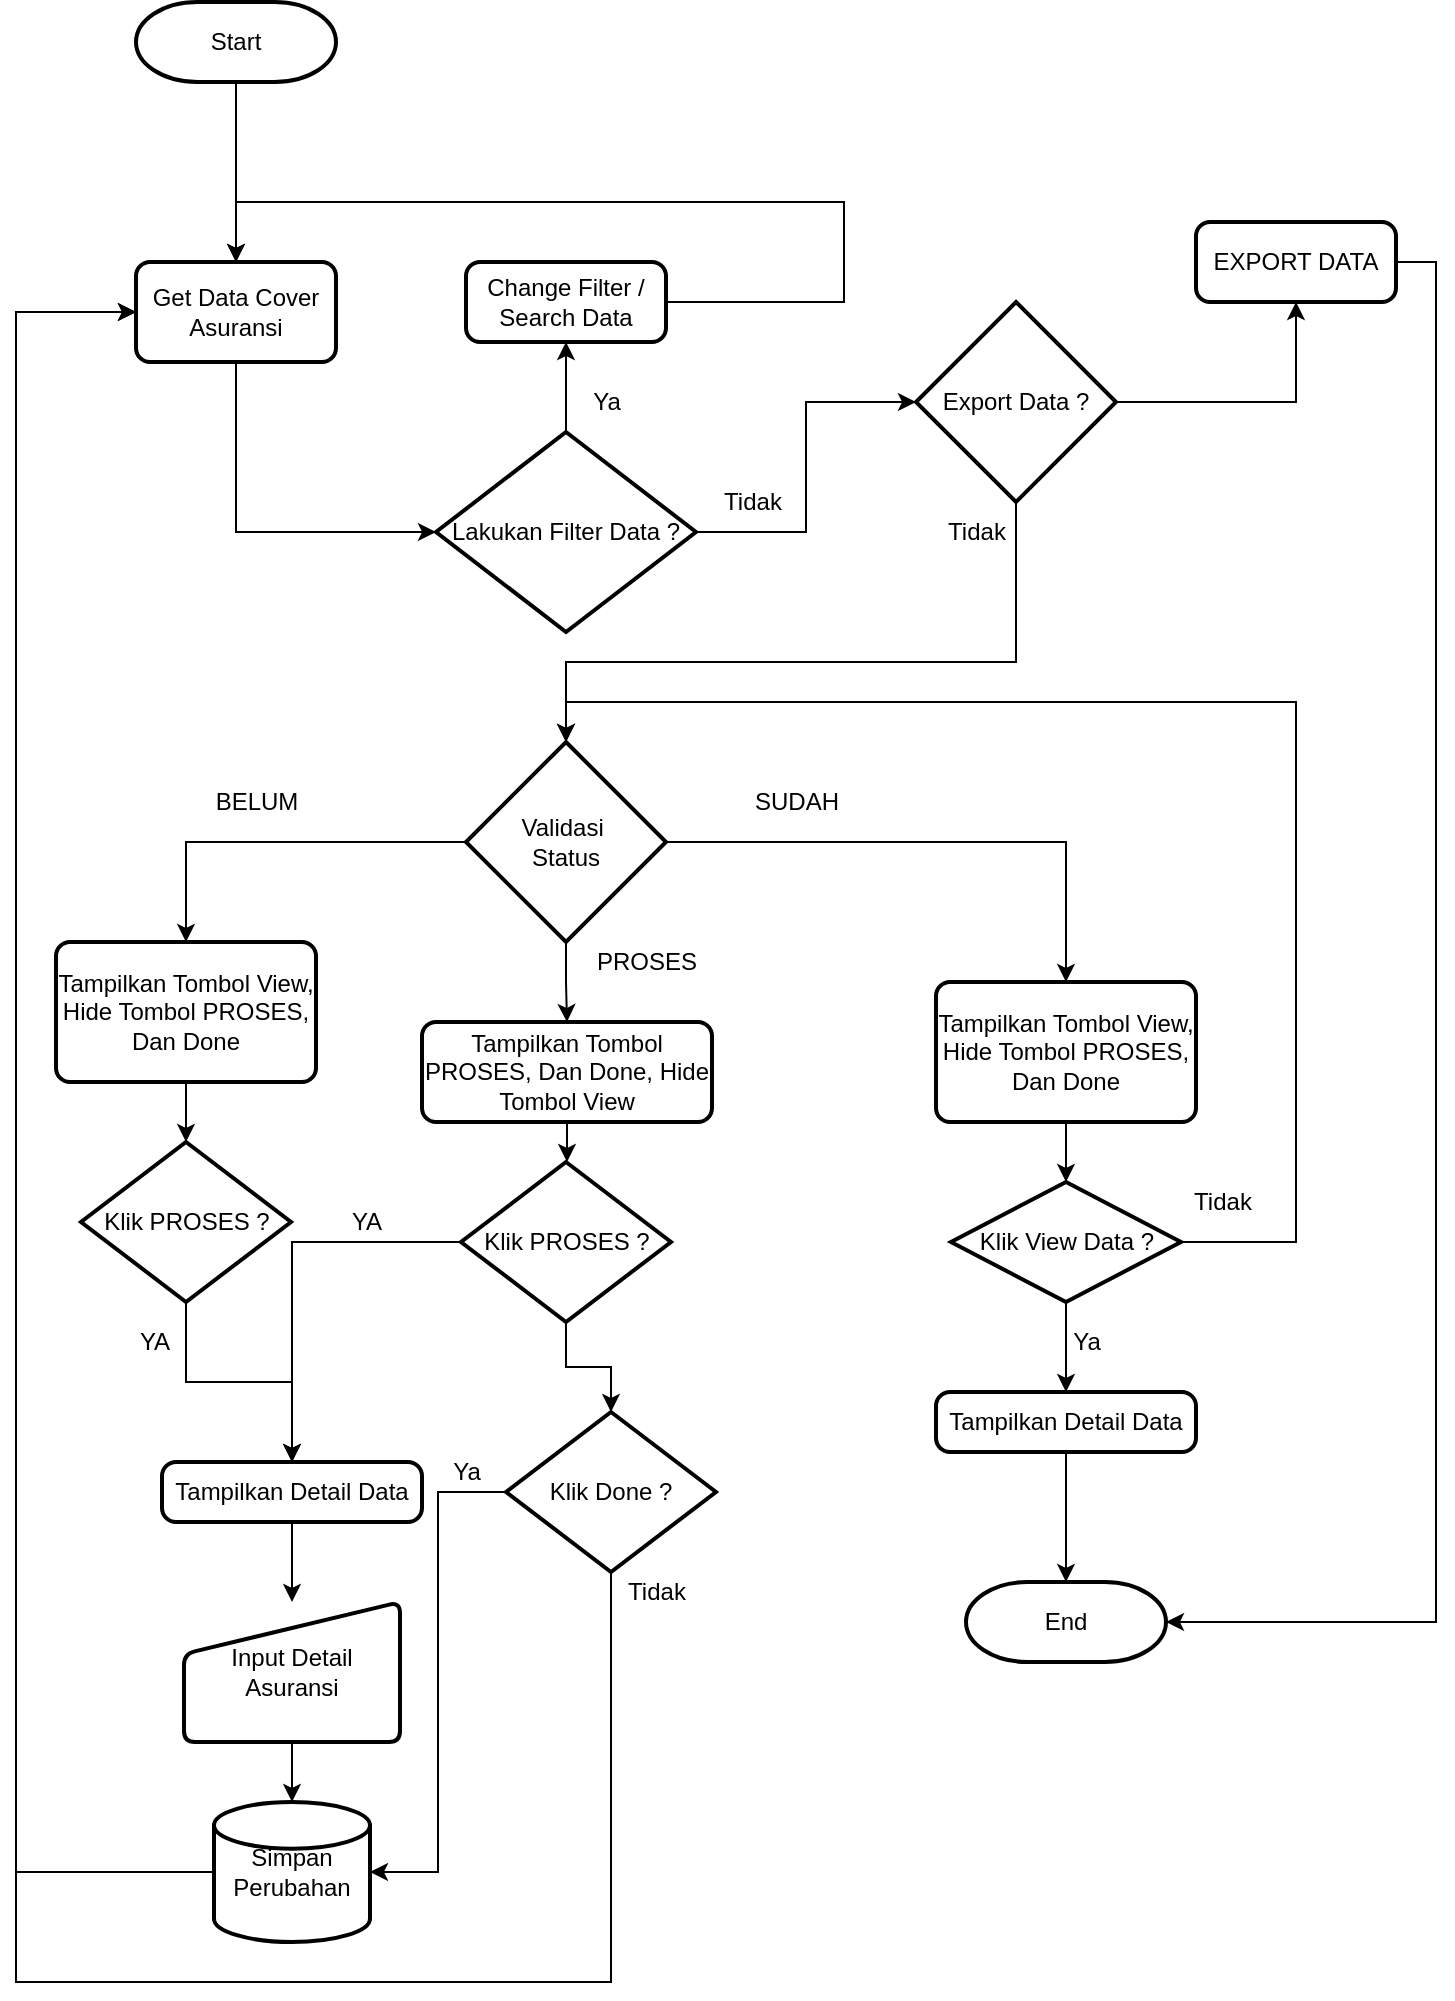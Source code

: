 <mxfile version="14.9.7" type="device"><diagram id="bJZj3lhPGM7Jx9htfkFQ" name="Page-1"><mxGraphModel dx="1021" dy="612" grid="1" gridSize="10" guides="1" tooltips="1" connect="1" arrows="1" fold="1" page="1" pageScale="1" pageWidth="850" pageHeight="1100" math="0" shadow="0"><root><mxCell id="0"/><mxCell id="1" parent="0"/><mxCell id="nfakY2GIssJ1wdCLR4zc-5" value="" style="edgeStyle=orthogonalEdgeStyle;rounded=0;orthogonalLoop=1;jettySize=auto;html=1;" edge="1" parent="1" source="nfakY2GIssJ1wdCLR4zc-1" target="nfakY2GIssJ1wdCLR4zc-3"><mxGeometry relative="1" as="geometry"/></mxCell><mxCell id="nfakY2GIssJ1wdCLR4zc-1" value="Start" style="strokeWidth=2;html=1;shape=mxgraph.flowchart.terminator;whiteSpace=wrap;" vertex="1" parent="1"><mxGeometry x="100" y="60" width="100" height="40" as="geometry"/></mxCell><mxCell id="nfakY2GIssJ1wdCLR4zc-2" value="End" style="strokeWidth=2;html=1;shape=mxgraph.flowchart.terminator;whiteSpace=wrap;" vertex="1" parent="1"><mxGeometry x="515" y="850" width="100" height="40" as="geometry"/></mxCell><mxCell id="nfakY2GIssJ1wdCLR4zc-15" style="edgeStyle=orthogonalEdgeStyle;rounded=0;orthogonalLoop=1;jettySize=auto;html=1;exitX=0.5;exitY=1;exitDx=0;exitDy=0;entryX=0;entryY=0.5;entryDx=0;entryDy=0;entryPerimeter=0;" edge="1" parent="1" source="nfakY2GIssJ1wdCLR4zc-3" target="nfakY2GIssJ1wdCLR4zc-7"><mxGeometry relative="1" as="geometry"/></mxCell><mxCell id="nfakY2GIssJ1wdCLR4zc-3" value="Get Data Cover Asuransi" style="rounded=1;whiteSpace=wrap;html=1;absoluteArcSize=1;arcSize=14;strokeWidth=2;" vertex="1" parent="1"><mxGeometry x="100" y="190" width="100" height="50" as="geometry"/></mxCell><mxCell id="nfakY2GIssJ1wdCLR4zc-11" style="edgeStyle=orthogonalEdgeStyle;rounded=0;orthogonalLoop=1;jettySize=auto;html=1;exitX=0.5;exitY=0;exitDx=0;exitDy=0;exitPerimeter=0;entryX=0.5;entryY=1;entryDx=0;entryDy=0;" edge="1" parent="1" source="nfakY2GIssJ1wdCLR4zc-7" target="nfakY2GIssJ1wdCLR4zc-10"><mxGeometry relative="1" as="geometry"/></mxCell><mxCell id="nfakY2GIssJ1wdCLR4zc-65" style="edgeStyle=orthogonalEdgeStyle;rounded=0;orthogonalLoop=1;jettySize=auto;html=1;exitX=1;exitY=0.5;exitDx=0;exitDy=0;exitPerimeter=0;entryX=0;entryY=0.5;entryDx=0;entryDy=0;entryPerimeter=0;" edge="1" parent="1" source="nfakY2GIssJ1wdCLR4zc-7" target="nfakY2GIssJ1wdCLR4zc-63"><mxGeometry relative="1" as="geometry"/></mxCell><mxCell id="nfakY2GIssJ1wdCLR4zc-7" value="Lakukan Filter Data ?" style="strokeWidth=2;html=1;shape=mxgraph.flowchart.decision;whiteSpace=wrap;" vertex="1" parent="1"><mxGeometry x="250" y="275" width="130" height="100" as="geometry"/></mxCell><mxCell id="nfakY2GIssJ1wdCLR4zc-12" style="edgeStyle=orthogonalEdgeStyle;rounded=0;orthogonalLoop=1;jettySize=auto;html=1;exitX=1;exitY=0.5;exitDx=0;exitDy=0;entryX=0.5;entryY=0;entryDx=0;entryDy=0;" edge="1" parent="1" source="nfakY2GIssJ1wdCLR4zc-10" target="nfakY2GIssJ1wdCLR4zc-3"><mxGeometry relative="1" as="geometry"><mxPoint x="284" y="160" as="targetPoint"/><mxPoint x="454" y="240" as="sourcePoint"/><Array as="points"><mxPoint x="454" y="210"/><mxPoint x="454" y="160"/><mxPoint x="150" y="160"/></Array></mxGeometry></mxCell><mxCell id="nfakY2GIssJ1wdCLR4zc-10" value="Change Filter / Search Data" style="rounded=1;whiteSpace=wrap;html=1;absoluteArcSize=1;arcSize=14;strokeWidth=2;" vertex="1" parent="1"><mxGeometry x="265" y="190" width="100" height="40" as="geometry"/></mxCell><mxCell id="nfakY2GIssJ1wdCLR4zc-14" value="Ya" style="text;html=1;align=center;verticalAlign=middle;resizable=0;points=[];autosize=1;strokeColor=none;" vertex="1" parent="1"><mxGeometry x="320" y="250" width="30" height="20" as="geometry"/></mxCell><mxCell id="nfakY2GIssJ1wdCLR4zc-20" style="edgeStyle=orthogonalEdgeStyle;rounded=0;orthogonalLoop=1;jettySize=auto;html=1;exitX=1;exitY=0.5;exitDx=0;exitDy=0;exitPerimeter=0;entryX=0.5;entryY=0;entryDx=0;entryDy=0;" edge="1" parent="1" source="nfakY2GIssJ1wdCLR4zc-17" target="nfakY2GIssJ1wdCLR4zc-19"><mxGeometry relative="1" as="geometry"/></mxCell><mxCell id="nfakY2GIssJ1wdCLR4zc-23" value="" style="edgeStyle=orthogonalEdgeStyle;rounded=0;orthogonalLoop=1;jettySize=auto;html=1;" edge="1" parent="1" source="nfakY2GIssJ1wdCLR4zc-17" target="nfakY2GIssJ1wdCLR4zc-22"><mxGeometry relative="1" as="geometry"/></mxCell><mxCell id="nfakY2GIssJ1wdCLR4zc-26" style="edgeStyle=orthogonalEdgeStyle;rounded=0;orthogonalLoop=1;jettySize=auto;html=1;exitX=0;exitY=0.5;exitDx=0;exitDy=0;exitPerimeter=0;entryX=0.5;entryY=0;entryDx=0;entryDy=0;" edge="1" parent="1" source="nfakY2GIssJ1wdCLR4zc-17" target="nfakY2GIssJ1wdCLR4zc-25"><mxGeometry relative="1" as="geometry"/></mxCell><mxCell id="nfakY2GIssJ1wdCLR4zc-17" value="Validasi&amp;nbsp;&lt;br&gt;Status" style="strokeWidth=2;html=1;shape=mxgraph.flowchart.decision;whiteSpace=wrap;" vertex="1" parent="1"><mxGeometry x="265" y="430" width="100" height="100" as="geometry"/></mxCell><mxCell id="nfakY2GIssJ1wdCLR4zc-30" value="" style="edgeStyle=orthogonalEdgeStyle;rounded=0;orthogonalLoop=1;jettySize=auto;html=1;" edge="1" parent="1" source="nfakY2GIssJ1wdCLR4zc-19" target="nfakY2GIssJ1wdCLR4zc-28"><mxGeometry relative="1" as="geometry"/></mxCell><mxCell id="nfakY2GIssJ1wdCLR4zc-19" value="Tampilkan Tombol View, Hide Tombol PROSES, Dan Done" style="rounded=1;whiteSpace=wrap;html=1;absoluteArcSize=1;arcSize=14;strokeWidth=2;" vertex="1" parent="1"><mxGeometry x="500" y="550" width="130" height="70" as="geometry"/></mxCell><mxCell id="nfakY2GIssJ1wdCLR4zc-21" value="SUDAH" style="text;html=1;align=center;verticalAlign=middle;resizable=0;points=[];autosize=1;strokeColor=none;" vertex="1" parent="1"><mxGeometry x="400" y="450" width="60" height="20" as="geometry"/></mxCell><mxCell id="nfakY2GIssJ1wdCLR4zc-48" value="" style="edgeStyle=orthogonalEdgeStyle;rounded=0;orthogonalLoop=1;jettySize=auto;html=1;" edge="1" parent="1" source="nfakY2GIssJ1wdCLR4zc-22" target="nfakY2GIssJ1wdCLR4zc-47"><mxGeometry relative="1" as="geometry"/></mxCell><mxCell id="nfakY2GIssJ1wdCLR4zc-22" value="Tampilkan Tombol PROSES, Dan Done, Hide Tombol View" style="rounded=1;whiteSpace=wrap;html=1;absoluteArcSize=1;arcSize=14;strokeWidth=2;" vertex="1" parent="1"><mxGeometry x="243" y="570" width="145" height="50" as="geometry"/></mxCell><mxCell id="nfakY2GIssJ1wdCLR4zc-24" value="PROSES" style="text;html=1;align=center;verticalAlign=middle;resizable=0;points=[];autosize=1;strokeColor=none;" vertex="1" parent="1"><mxGeometry x="320" y="530" width="70" height="20" as="geometry"/></mxCell><mxCell id="nfakY2GIssJ1wdCLR4zc-41" value="" style="edgeStyle=orthogonalEdgeStyle;rounded=0;orthogonalLoop=1;jettySize=auto;html=1;" edge="1" parent="1" source="nfakY2GIssJ1wdCLR4zc-25" target="nfakY2GIssJ1wdCLR4zc-35"><mxGeometry relative="1" as="geometry"/></mxCell><mxCell id="nfakY2GIssJ1wdCLR4zc-25" value="Tampilkan Tombol View, Hide Tombol PROSES, Dan Done" style="rounded=1;whiteSpace=wrap;html=1;absoluteArcSize=1;arcSize=14;strokeWidth=2;" vertex="1" parent="1"><mxGeometry x="60" y="530" width="130" height="70" as="geometry"/></mxCell><mxCell id="nfakY2GIssJ1wdCLR4zc-27" value="BELUM" style="text;html=1;align=center;verticalAlign=middle;resizable=0;points=[];autosize=1;strokeColor=none;" vertex="1" parent="1"><mxGeometry x="130" y="450" width="60" height="20" as="geometry"/></mxCell><mxCell id="nfakY2GIssJ1wdCLR4zc-31" style="edgeStyle=orthogonalEdgeStyle;rounded=0;orthogonalLoop=1;jettySize=auto;html=1;exitX=1;exitY=0.5;exitDx=0;exitDy=0;exitPerimeter=0;entryX=0.5;entryY=0;entryDx=0;entryDy=0;entryPerimeter=0;" edge="1" parent="1" source="nfakY2GIssJ1wdCLR4zc-28" target="nfakY2GIssJ1wdCLR4zc-17"><mxGeometry relative="1" as="geometry"><Array as="points"><mxPoint x="680" y="680"/><mxPoint x="680" y="410"/><mxPoint x="315" y="410"/></Array></mxGeometry></mxCell><mxCell id="nfakY2GIssJ1wdCLR4zc-34" value="" style="edgeStyle=orthogonalEdgeStyle;rounded=0;orthogonalLoop=1;jettySize=auto;html=1;" edge="1" parent="1" source="nfakY2GIssJ1wdCLR4zc-28" target="nfakY2GIssJ1wdCLR4zc-33"><mxGeometry relative="1" as="geometry"/></mxCell><mxCell id="nfakY2GIssJ1wdCLR4zc-28" value="Klik View Data ?" style="strokeWidth=2;html=1;shape=mxgraph.flowchart.decision;whiteSpace=wrap;" vertex="1" parent="1"><mxGeometry x="507.5" y="650" width="115" height="60" as="geometry"/></mxCell><mxCell id="nfakY2GIssJ1wdCLR4zc-29" value="Tidak" style="text;html=1;align=center;verticalAlign=middle;resizable=0;points=[];autosize=1;strokeColor=none;" vertex="1" parent="1"><mxGeometry x="388" y="300" width="40" height="20" as="geometry"/></mxCell><mxCell id="nfakY2GIssJ1wdCLR4zc-32" value="Tidak" style="text;html=1;align=center;verticalAlign=middle;resizable=0;points=[];autosize=1;strokeColor=none;" vertex="1" parent="1"><mxGeometry x="622.5" y="650" width="40" height="20" as="geometry"/></mxCell><mxCell id="nfakY2GIssJ1wdCLR4zc-62" style="edgeStyle=orthogonalEdgeStyle;rounded=0;orthogonalLoop=1;jettySize=auto;html=1;exitX=0.5;exitY=1;exitDx=0;exitDy=0;entryX=0.5;entryY=0;entryDx=0;entryDy=0;entryPerimeter=0;" edge="1" parent="1" source="nfakY2GIssJ1wdCLR4zc-33" target="nfakY2GIssJ1wdCLR4zc-2"><mxGeometry relative="1" as="geometry"/></mxCell><mxCell id="nfakY2GIssJ1wdCLR4zc-33" value="Tampilkan Detail Data" style="rounded=1;whiteSpace=wrap;html=1;absoluteArcSize=1;arcSize=14;strokeWidth=2;" vertex="1" parent="1"><mxGeometry x="500" y="755" width="130" height="30" as="geometry"/></mxCell><mxCell id="nfakY2GIssJ1wdCLR4zc-44" value="" style="edgeStyle=orthogonalEdgeStyle;rounded=0;orthogonalLoop=1;jettySize=auto;html=1;" edge="1" parent="1" source="nfakY2GIssJ1wdCLR4zc-35" target="nfakY2GIssJ1wdCLR4zc-43"><mxGeometry relative="1" as="geometry"/></mxCell><mxCell id="nfakY2GIssJ1wdCLR4zc-35" value="Klik PROSES ?" style="strokeWidth=2;html=1;shape=mxgraph.flowchart.decision;whiteSpace=wrap;" vertex="1" parent="1"><mxGeometry x="72.5" y="630" width="105" height="80" as="geometry"/></mxCell><mxCell id="nfakY2GIssJ1wdCLR4zc-40" value="Ya" style="text;html=1;align=center;verticalAlign=middle;resizable=0;points=[];autosize=1;strokeColor=none;" vertex="1" parent="1"><mxGeometry x="560" y="720" width="30" height="20" as="geometry"/></mxCell><mxCell id="nfakY2GIssJ1wdCLR4zc-53" value="" style="edgeStyle=orthogonalEdgeStyle;rounded=0;orthogonalLoop=1;jettySize=auto;html=1;" edge="1" parent="1" source="nfakY2GIssJ1wdCLR4zc-43" target="nfakY2GIssJ1wdCLR4zc-52"><mxGeometry relative="1" as="geometry"/></mxCell><mxCell id="nfakY2GIssJ1wdCLR4zc-43" value="Tampilkan Detail Data" style="rounded=1;whiteSpace=wrap;html=1;absoluteArcSize=1;arcSize=14;strokeWidth=2;" vertex="1" parent="1"><mxGeometry x="113" y="790" width="130" height="30" as="geometry"/></mxCell><mxCell id="nfakY2GIssJ1wdCLR4zc-58" style="edgeStyle=orthogonalEdgeStyle;rounded=0;orthogonalLoop=1;jettySize=auto;html=1;entryX=1;entryY=0.5;entryDx=0;entryDy=0;entryPerimeter=0;" edge="1" parent="1" source="nfakY2GIssJ1wdCLR4zc-45" target="nfakY2GIssJ1wdCLR4zc-55"><mxGeometry relative="1" as="geometry"/></mxCell><mxCell id="nfakY2GIssJ1wdCLR4zc-59" style="edgeStyle=orthogonalEdgeStyle;rounded=0;orthogonalLoop=1;jettySize=auto;html=1;exitX=0.5;exitY=1;exitDx=0;exitDy=0;exitPerimeter=0;entryX=0;entryY=0.5;entryDx=0;entryDy=0;" edge="1" parent="1" source="nfakY2GIssJ1wdCLR4zc-45" target="nfakY2GIssJ1wdCLR4zc-3"><mxGeometry relative="1" as="geometry"><Array as="points"><mxPoint x="337" y="1050"/><mxPoint x="40" y="1050"/><mxPoint x="40" y="215"/></Array></mxGeometry></mxCell><mxCell id="nfakY2GIssJ1wdCLR4zc-45" value="Klik Done ?" style="strokeWidth=2;html=1;shape=mxgraph.flowchart.decision;whiteSpace=wrap;" vertex="1" parent="1"><mxGeometry x="285" y="765" width="105" height="80" as="geometry"/></mxCell><mxCell id="nfakY2GIssJ1wdCLR4zc-49" style="edgeStyle=orthogonalEdgeStyle;rounded=0;orthogonalLoop=1;jettySize=auto;html=1;exitX=0;exitY=0.5;exitDx=0;exitDy=0;exitPerimeter=0;entryX=0.5;entryY=0;entryDx=0;entryDy=0;" edge="1" parent="1" source="nfakY2GIssJ1wdCLR4zc-47" target="nfakY2GIssJ1wdCLR4zc-43"><mxGeometry relative="1" as="geometry"/></mxCell><mxCell id="nfakY2GIssJ1wdCLR4zc-54" style="edgeStyle=orthogonalEdgeStyle;rounded=0;orthogonalLoop=1;jettySize=auto;html=1;entryX=0.5;entryY=0;entryDx=0;entryDy=0;entryPerimeter=0;" edge="1" parent="1" source="nfakY2GIssJ1wdCLR4zc-47" target="nfakY2GIssJ1wdCLR4zc-45"><mxGeometry relative="1" as="geometry"/></mxCell><mxCell id="nfakY2GIssJ1wdCLR4zc-47" value="Klik PROSES ?" style="strokeWidth=2;html=1;shape=mxgraph.flowchart.decision;whiteSpace=wrap;" vertex="1" parent="1"><mxGeometry x="262.5" y="640" width="105" height="80" as="geometry"/></mxCell><mxCell id="nfakY2GIssJ1wdCLR4zc-50" value="YA" style="text;html=1;align=center;verticalAlign=middle;resizable=0;points=[];autosize=1;strokeColor=none;" vertex="1" parent="1"><mxGeometry x="94" y="720" width="30" height="20" as="geometry"/></mxCell><mxCell id="nfakY2GIssJ1wdCLR4zc-51" value="YA" style="text;html=1;align=center;verticalAlign=middle;resizable=0;points=[];autosize=1;strokeColor=none;" vertex="1" parent="1"><mxGeometry x="200" y="660" width="30" height="20" as="geometry"/></mxCell><mxCell id="nfakY2GIssJ1wdCLR4zc-56" value="" style="edgeStyle=orthogonalEdgeStyle;rounded=0;orthogonalLoop=1;jettySize=auto;html=1;" edge="1" parent="1" source="nfakY2GIssJ1wdCLR4zc-52" target="nfakY2GIssJ1wdCLR4zc-55"><mxGeometry relative="1" as="geometry"/></mxCell><mxCell id="nfakY2GIssJ1wdCLR4zc-52" value="Input Detail Asuransi" style="html=1;strokeWidth=2;shape=manualInput;whiteSpace=wrap;rounded=1;size=26;arcSize=11;" vertex="1" parent="1"><mxGeometry x="124" y="860" width="108" height="70" as="geometry"/></mxCell><mxCell id="nfakY2GIssJ1wdCLR4zc-57" style="edgeStyle=orthogonalEdgeStyle;rounded=0;orthogonalLoop=1;jettySize=auto;html=1;entryX=0;entryY=0.5;entryDx=0;entryDy=0;" edge="1" parent="1" source="nfakY2GIssJ1wdCLR4zc-55" target="nfakY2GIssJ1wdCLR4zc-3"><mxGeometry relative="1" as="geometry"><Array as="points"><mxPoint x="40" y="995"/><mxPoint x="40" y="215"/></Array></mxGeometry></mxCell><mxCell id="nfakY2GIssJ1wdCLR4zc-55" value="Simpan Perubahan" style="strokeWidth=2;html=1;shape=mxgraph.flowchart.database;whiteSpace=wrap;" vertex="1" parent="1"><mxGeometry x="139" y="960" width="78" height="70" as="geometry"/></mxCell><mxCell id="nfakY2GIssJ1wdCLR4zc-60" value="Tidak" style="text;html=1;align=center;verticalAlign=middle;resizable=0;points=[];autosize=1;strokeColor=none;" vertex="1" parent="1"><mxGeometry x="340" y="845" width="40" height="20" as="geometry"/></mxCell><mxCell id="nfakY2GIssJ1wdCLR4zc-61" value="Ya" style="text;html=1;align=center;verticalAlign=middle;resizable=0;points=[];autosize=1;strokeColor=none;" vertex="1" parent="1"><mxGeometry x="250" y="785" width="30" height="20" as="geometry"/></mxCell><mxCell id="nfakY2GIssJ1wdCLR4zc-66" style="edgeStyle=orthogonalEdgeStyle;rounded=0;orthogonalLoop=1;jettySize=auto;html=1;exitX=0.5;exitY=1;exitDx=0;exitDy=0;exitPerimeter=0;" edge="1" parent="1" source="nfakY2GIssJ1wdCLR4zc-63" target="nfakY2GIssJ1wdCLR4zc-17"><mxGeometry relative="1" as="geometry"><Array as="points"><mxPoint x="540" y="390"/><mxPoint x="315" y="390"/></Array></mxGeometry></mxCell><mxCell id="nfakY2GIssJ1wdCLR4zc-69" style="edgeStyle=orthogonalEdgeStyle;rounded=0;orthogonalLoop=1;jettySize=auto;html=1;exitX=1;exitY=0.5;exitDx=0;exitDy=0;exitPerimeter=0;entryX=0.5;entryY=1;entryDx=0;entryDy=0;" edge="1" parent="1" source="nfakY2GIssJ1wdCLR4zc-63" target="nfakY2GIssJ1wdCLR4zc-68"><mxGeometry relative="1" as="geometry"/></mxCell><mxCell id="nfakY2GIssJ1wdCLR4zc-63" value="Export Data ?" style="strokeWidth=2;html=1;shape=mxgraph.flowchart.decision;whiteSpace=wrap;" vertex="1" parent="1"><mxGeometry x="490" y="210" width="100" height="100" as="geometry"/></mxCell><mxCell id="nfakY2GIssJ1wdCLR4zc-67" value="Tidak" style="text;html=1;align=center;verticalAlign=middle;resizable=0;points=[];autosize=1;strokeColor=none;" vertex="1" parent="1"><mxGeometry x="500" y="315" width="40" height="20" as="geometry"/></mxCell><mxCell id="nfakY2GIssJ1wdCLR4zc-70" style="edgeStyle=orthogonalEdgeStyle;rounded=0;orthogonalLoop=1;jettySize=auto;html=1;exitX=1;exitY=0.5;exitDx=0;exitDy=0;" edge="1" parent="1" source="nfakY2GIssJ1wdCLR4zc-68" target="nfakY2GIssJ1wdCLR4zc-2"><mxGeometry relative="1" as="geometry"><Array as="points"><mxPoint x="750" y="190"/><mxPoint x="750" y="870"/></Array></mxGeometry></mxCell><mxCell id="nfakY2GIssJ1wdCLR4zc-68" value="EXPORT DATA" style="rounded=1;whiteSpace=wrap;html=1;absoluteArcSize=1;arcSize=14;strokeWidth=2;" vertex="1" parent="1"><mxGeometry x="630" y="170" width="100" height="40" as="geometry"/></mxCell></root></mxGraphModel></diagram></mxfile>